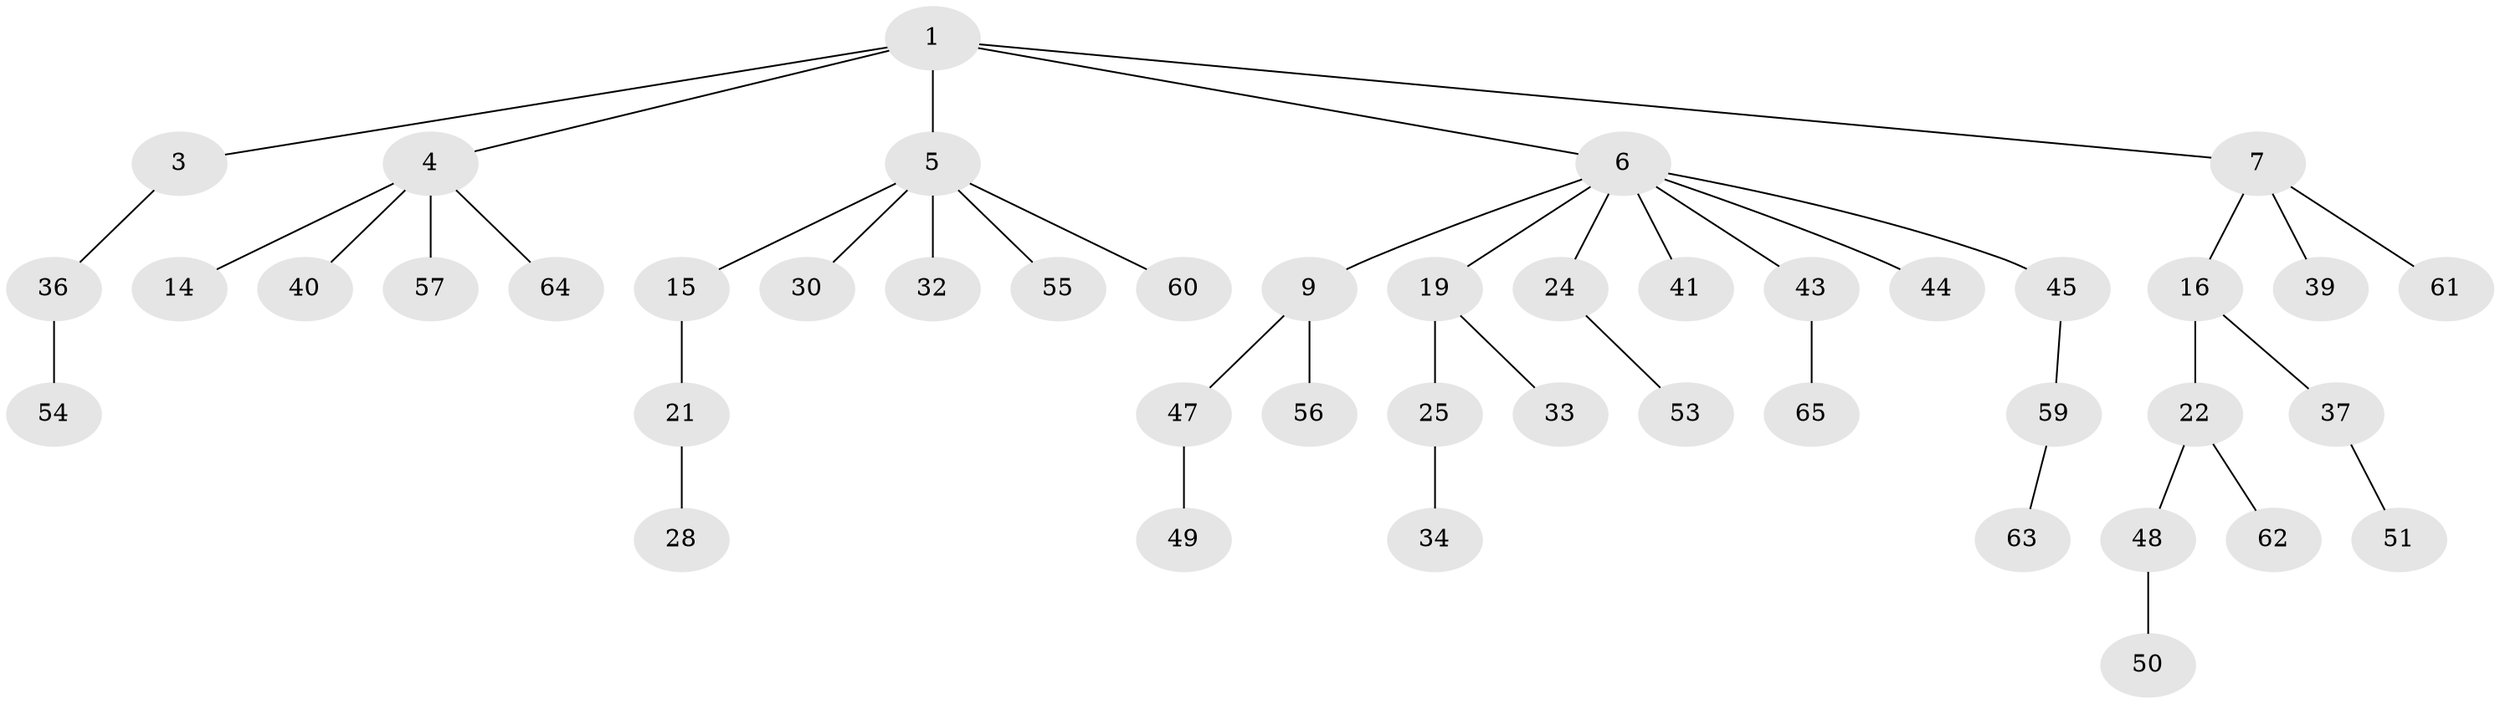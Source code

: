 // original degree distribution, {3: 0.12307692307692308, 4: 0.09230769230769231, 2: 0.3230769230769231, 5: 0.03076923076923077, 1: 0.4307692307692308}
// Generated by graph-tools (version 1.1) at 2025/19/03/04/25 18:19:25]
// undirected, 45 vertices, 44 edges
graph export_dot {
graph [start="1"]
  node [color=gray90,style=filled];
  1 [super="+2"];
  3 [super="+12"];
  4 [super="+20+13"];
  5 [super="+10"];
  6 [super="+18+8"];
  7;
  9;
  14;
  15;
  16 [super="+35"];
  19 [super="+23"];
  21 [super="+27"];
  22 [super="+46"];
  24 [super="+26"];
  25;
  28 [super="+52"];
  30 [super="+42"];
  32;
  33;
  34;
  36;
  37;
  39 [super="+58"];
  40;
  41;
  43;
  44;
  45;
  47;
  48;
  49;
  50;
  51;
  53;
  54;
  55;
  56;
  57;
  59;
  60;
  61;
  62;
  63;
  64;
  65;
  1 -- 6;
  1 -- 7;
  1 -- 3;
  1 -- 4;
  1 -- 5;
  3 -- 36;
  4 -- 57;
  4 -- 64;
  4 -- 40;
  4 -- 14;
  5 -- 32;
  5 -- 60;
  5 -- 15;
  5 -- 30;
  5 -- 55;
  6 -- 41;
  6 -- 44;
  6 -- 19;
  6 -- 43;
  6 -- 24;
  6 -- 9;
  6 -- 45;
  7 -- 16;
  7 -- 39;
  7 -- 61;
  9 -- 47;
  9 -- 56;
  15 -- 21;
  16 -- 22;
  16 -- 37;
  19 -- 33;
  19 -- 25;
  21 -- 28;
  22 -- 48;
  22 -- 62;
  24 -- 53;
  25 -- 34;
  36 -- 54;
  37 -- 51;
  43 -- 65;
  45 -- 59;
  47 -- 49;
  48 -- 50;
  59 -- 63;
}
